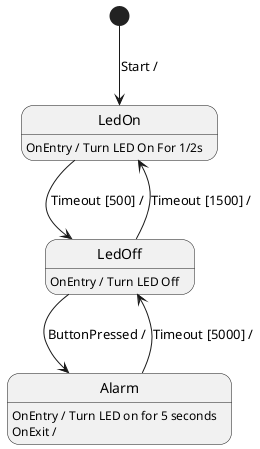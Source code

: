 @startuml BuiltIn Blink State Model

'/*
' * Known issue - must have blank line after startuml line
' *
' * Event slash is mandatory
' *
' * Single line comments (' comment) are passed to generated code.
' *
' * Comment blocks (like this one) are ignored.
' */

' LedOn state description
state LedOn

' Initial start state is LedOn NEWXXX
' This is an automatic transition.
[*] --> LedOn : Start /

' Description for LedOff state
state LedOff

' Comment on LedOn to LedOff transition
LedOn --> LedOff : Timeout [500] /
' OE Turn LED on for 1/2 second on entry
LedOn : OnEntry / Turn LED On For 1/2s

' LedOff to LedOn duty cycle is 75%
LedOff --> LedOn : Timeout [1500] /
' OE Turn the LED off on state entry
LedOff : OnEntry / Turn LED Off

' Description of Alarm state
' Alarm description is 
' over several lines.
state Alarm

' Off to Alarm Button press during 
' LedOff triggers alarm
LedOff --> Alarm : ButtonPressed /

' OE Turn on the LED for 5 seconds
Alarm : OnEntry / Turn LED on for 5 seconds
' OnExit - well, just do nothing!
Alarm : OnExit /

' Alarm to Ledoff transition
Alarm --> LedOff : Timeout [5000] /

@enduml